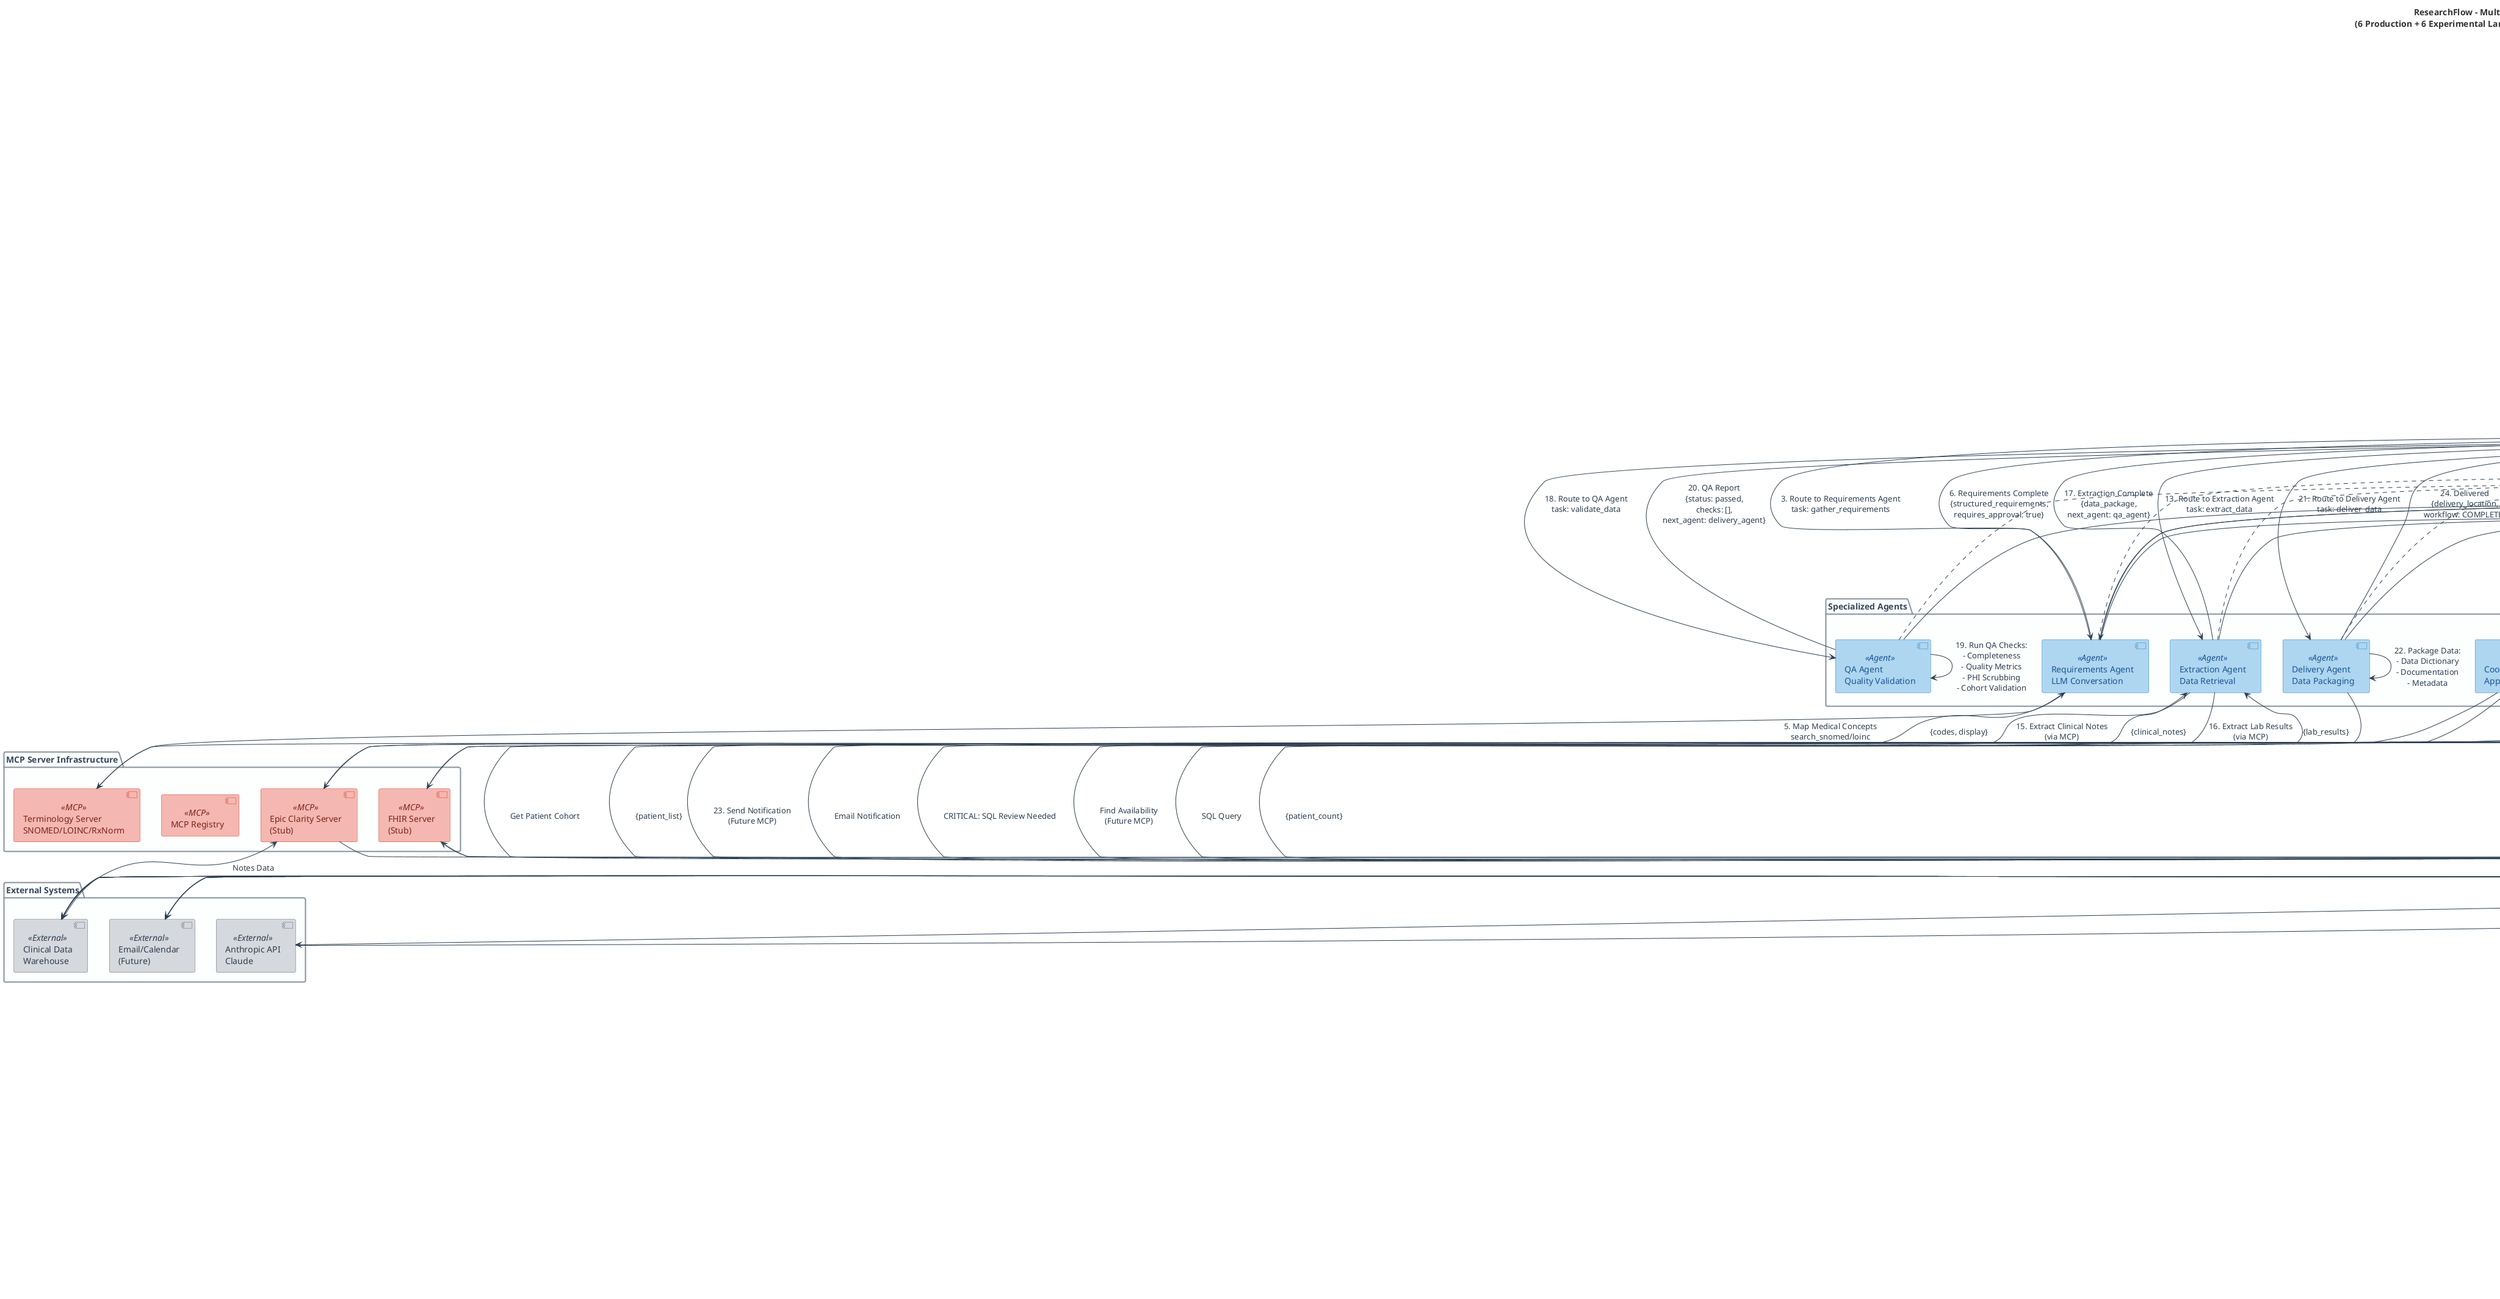 @startuml ResearchFlow Architecture

title ResearchFlow - Multi-Agent System Architecture & Data Flow\n(6 Production + 6 Experimental LangChain Agents | LangGraph Migration 75% Complete)

' Clean, readable theme with white background
skinparam BackgroundColor white
skinparam DefaultFontColor #333333
skinparam ArrowColor #2C3E50
skinparam ArrowFontColor #2C3E50

' Define high-contrast readable colors
skinparam component {
    BackgroundColor<<Agent>> #AED6F1
    BorderColor<<Agent>> #2E86C1
    FontColor<<Agent>> #1A5490

    BackgroundColor<<Orchestrator>> #F9E79F
    BorderColor<<Orchestrator>> #D4AC0D
    FontColor<<Orchestrator>> #7D6608

    BackgroundColor<<Database>> #ABEBC6
    BorderColor<<Database>> #27AE60
    FontColor<<Database>> #186A3B

    BackgroundColor<<MCP>> #F5B7B1
    BorderColor<<MCP>> #CB4335
    FontColor<<MCP>> #7B241C

    BackgroundColor<<UI>> #D7BDE2
    BorderColor<<UI>> #8E44AD
    FontColor<<UI>> #512E5F

    BackgroundColor<<External>> #D5D8DC
    BorderColor<<External>> #5D6D7E
    FontColor<<External>> #2C3E50
}

' Database styling
skinparam database {
    BackgroundColor #ABEBC6
    BorderColor #27AE60
    FontColor #186A3B
}

' Package styling for better grouping
skinparam package {
    BackgroundColor #FDFEFE
    BorderColor #85929E
    FontColor #34495E
    BorderThickness 2
}

' Note styling
skinparam note {
    BackgroundColor #FEF9E7
    BorderColor #F39C12
    FontColor #7D6608
}

' Legend styling
skinparam legend {
    BackgroundColor white
    BorderColor #BDC3C7
    FontColor #2C3E50
}

' UI Layer
package "User Interfaces" {
    component [Researcher Portal\n(Streamlit)] as ResearcherUI <<UI>>
    component [Admin Dashboard\n(Streamlit)] as AdminUI <<UI>>
}

' Orchestration Layer
package "Orchestration Layer" {
    component [ResearchRequestOrchestrator\nA2A Communication + LangGraph StateGraph] as Orchestrator <<Orchestrator>>
    component [WorkflowEngine\n23 States (75% LangGraph)] as WorkflowEngine <<Orchestrator>>
    component [Agent Adapter\nBaseAgent Compatibility] as AgentAdapter <<Orchestrator>>
    component [Approval Bridge\nHuman-in-Loop Sync] as ApprovalBridge <<Orchestrator>>
    component [Request Facade\nUI Compatibility Layer] as RequestFacade <<Orchestrator>>
}

' Agent Layer
package "Specialized Agents" {
    component [Requirements Agent\nLLM Conversation] as ReqAgent <<Agent>>
    component [Phenotype Agent\nSQL Generation] as PhenoAgent <<Agent>>
    component [Calendar Agent\nMeeting Scheduling] as CalAgent <<Agent>>
    component [Extraction Agent\nData Retrieval] as ExtAgent <<Agent>>
    component [QA Agent\nQuality Validation] as QAAgent <<Agent>>
    component [Delivery Agent\nData Packaging] as DelAgent <<Agent>>
    component [Coordinator Agent\nApproval Orchestration] as CoordAgent <<Agent>>
}

' Services & Utilities
package "Services & Utilities" {
    component [LLM Client\nClaude API] as LLM
    component [SQL Generator\nSQL-on-FHIR] as SQLGen
    component [SQL Adapter\nDatabase Access] as SQLAdapter
    component [Approval Service\nHuman-in-Loop] as ApprovalService
}

' MCP Infrastructure
package "MCP Server Infrastructure" {
    component [MCP Registry] as MCPRegistry <<MCP>>
    component [Terminology Server\nSNOMED/LOINC/RxNorm] as TermServer <<MCP>>
    component [Epic Clarity Server\n(Stub)] as EpicServer <<MCP>>
    component [FHIR Server\n(Stub)] as FHIRServer <<MCP>>
}

' Database Layer
package "Database Layer" {
    database "PostgreSQL/SQLite" as DB <<Database>> {
        component [ResearchRequest]
        component [RequirementsData]
        component [FeasibilityReport]
        component [AgentExecution]
        component [Escalation]
        component [DataDelivery]
        component [Approval]
        component [Checkpoints\n(LangGraph)]
    }
}

' Lambda Architecture Layer
package "Lambda Architecture (Complete)" {
    component [MaterializedViewRunner\nBatch Layer (5-15ms)] as BatchLayer <<Database>>
    component [SpeedLayerRunner\nRedis Cache (<1 min)] as SpeedLayer <<Database>>
    component [HybridRunner\nServing Layer (Smart Merge)] as ServingLayer <<Database>>
}

' External Systems
package "External Systems" {
    component [Anthropic API\nClaude] as AnthropicAPI <<External>>
    component [Clinical Data\nWarehouse] as CDW <<External>>
    component [Email/Calendar\n(Future)] as EmailCal <<External>>
}

' ========================================
' DATA FLOW - Request Submission
' ========================================

ResearcherUI -down-> Orchestrator : "1. Submit Request\n{researcher_request,\nresearcher_info}"
note right of ResearcherUI
  User enters:
  - Name, Email, IRB
  - Natural language request
end note

Orchestrator -down-> WorkflowEngine : "2. Initialize Workflow\nState: NEW_REQUEST"
WorkflowEngine -right-> DB : "Save Request"

Orchestrator -down-> ReqAgent : "3. Route to Requirements Agent\ntask: gather_requirements"

' ========================================
' DATA FLOW - Requirements Gathering
' ========================================

ReqAgent -right-> LLM : "4. Extract Requirements\n{conversation_history}"
LLM -right-> AnthropicAPI : "API Call"
AnthropicAPI -left-> LLM : "Structured JSON"
LLM -left-> ReqAgent : "{requirements,\ncompleteness_score,\nnext_question}"

ReqAgent -down-> TermServer : "5. Map Medical Concepts\nsearch_snomed/loinc"
TermServer -up-> ReqAgent : "{codes, display}"

ReqAgent -up-> Orchestrator : "6. Requirements Complete\n{structured_requirements,\nrequires_approval: true}"
ReqAgent -right-> DB : "Save Requirements"

Orchestrator -down-> ApprovalService : "6a. Create Approval Request\ntype: requirements"
ApprovalService -right-> DB : "Save Approval"
ApprovalService -up-> Orchestrator : "{approval_id}"

Orchestrator -down-> CoordAgent : "6b. Notify Informatician\ntask: send_approval_email"
CoordAgent -right-> EmailCal : "Email Notification"

note right of ReqAgent
  State: REQUIREMENTS_GATHERING
  ↓
  State: REQUIREMENTS_REVIEW
  (HUMAN APPROVAL GATE)
  ↓
  State: REQUIREMENTS_COMPLETE
end note

' ========================================
' DATA FLOW - Phenotype Validation
' ========================================

Orchestrator -down-> PhenoAgent : "7. Route to Phenotype Agent\ntask: validate_feasibility"

PhenoAgent -right-> SQLGen : "8. Generate SQL\n{inclusion_criteria,\nexclusion_criteria}"
SQLGen -down-> PhenoAgent : "SELECT ... SQL query"

PhenoAgent -down-> SQLAdapter : "9. Execute COUNT query"
SQLAdapter -down-> CDW : "SQL Query"
CDW -up-> SQLAdapter : "{patient_count}"
SQLAdapter -up-> PhenoAgent : "estimated_cohort_size"

PhenoAgent -up-> Orchestrator : "10. Feasibility Report\n{feasible: true,\nestimated_count,\nrequires_approval: true}"
PhenoAgent -left-> DB : "Save Feasibility"

Orchestrator -down-> ApprovalService : "10a. Create SQL Approval\ntype: phenotype_sql (CRITICAL)"
ApprovalService -right-> DB : "Save SQL Approval"
ApprovalService -up-> Orchestrator : "{approval_id}"

Orchestrator -down-> CoordAgent : "10b. Notify Informatician\ntask: send_sql_review_email"
CoordAgent -right-> EmailCal : "CRITICAL: SQL Review Needed"

note right of PhenoAgent
  State: FEASIBILITY_VALIDATION
  ↓
  State: PHENOTYPE_REVIEW
  (CRITICAL SQL APPROVAL GATE)
  ↓
  State: FEASIBLE (or NOT_FEASIBLE)
end note

' ========================================
' DATA FLOW - Calendar & Extraction
' ========================================

Orchestrator -down-> CalAgent : "11. Route to Calendar Agent\ntask: schedule_kickoff"

CalAgent -right-> EmailCal : "Find Availability\n(Future MCP)"
CalAgent -up-> Orchestrator : "12. Meeting Scheduled\n{meeting_details,\nnext_agent: extraction_agent}"

note right of CalAgent
  State: SCHEDULE_KICKOFF
  ↓
  State: KICKOFF_COMPLETE
end note

Orchestrator -down-> ExtAgent : "13. Route to Extraction Agent\ntask: extract_data"

ExtAgent -down-> SQLAdapter : "14. Execute Phenotype SQL"
SQLAdapter -down-> CDW : "Get Patient Cohort"
CDW -up-> SQLAdapter : "{patient_list}"

ExtAgent -right-> EpicServer : "15. Extract Clinical Notes\n(via MCP)"
ExtAgent -right-> FHIRServer : "16. Extract Lab Results\n(via MCP)"

EpicServer -down-> CDW : "Query Data"
FHIRServer -down-> CDW : "Query Data"

CDW -up-> EpicServer : "Notes Data"
CDW -up-> FHIRServer : "Lab Data"

EpicServer -left-> ExtAgent : "{clinical_notes}"
FHIRServer -left-> ExtAgent : "{lab_results}"

ExtAgent -up-> Orchestrator : "17. Extraction Complete\n{data_package,\nnext_agent: qa_agent}"

note right of ExtAgent
  State: DATA_EXTRACTION
  ↓
  State: EXTRACTION_COMPLETE
end note

' ========================================
' DATA FLOW - QA & Delivery
' ========================================

Orchestrator -down-> QAAgent : "18. Route to QA Agent\ntask: validate_data"

QAAgent -down-> QAAgent : "19. Run QA Checks:\n- Completeness\n- Quality Metrics\n- PHI Scrubbing\n- Cohort Validation"

QAAgent -up-> Orchestrator : "20. QA Report\n{status: passed,\nchecks: [],\nnext_agent: delivery_agent}"
QAAgent -left-> DB : "Save QA Results"

note right of QAAgent
  State: QA_VALIDATION
  ↓
  State: QA_PASSED (or QA_FAILED)
end note

Orchestrator -down-> DelAgent : "21. Route to Delivery Agent\ntask: deliver_data"

DelAgent -down-> DelAgent : "22. Package Data:\n- Data Dictionary\n- Documentation\n- Metadata"

DelAgent -right-> EmailCal : "23. Send Notification\n(Future MCP)"
DelAgent -left-> DB : "Save Delivery Record"

DelAgent -up-> Orchestrator : "24. Delivered\n{delivery_location,\nworkflow: COMPLETE}"

note right of DelAgent
  State: DATA_DELIVERY
  ↓
  State: DELIVERED
  ↓
  State: COMPLETE
end note

' ========================================
' DATA FLOW - Monitoring & Approval Review
' ========================================

Orchestrator -up-> AdminUI : "Real-time Status Updates"
Orchestrator -up-> ResearcherUI : "Request Progress"

AdminUI -down-> Orchestrator : "Get Agent Metrics"
AdminUI -down-> ApprovalService : "Get Pending Approvals"
ResearcherUI -down-> Orchestrator : "Get Request Status"

ApprovalService -right-> DB : "Query Approvals"
DB -up-> ApprovalService : "Approval List"
ApprovalService -up-> AdminUI : "Pending Approvals"

AdminUI -down-> ApprovalService : "Approve/Reject/Modify"
ApprovalService -down-> Orchestrator : "Continue Workflow"

DB -up-> AdminUI : "Escalations, Metrics"
DB -up-> ResearcherUI : "Request Details"

' ========================================
' Error Handling & Escalation
' ========================================

note as N1
  **LangGraph Migration (Sprint 6.5 - 75% Complete):**
  - StateGraph with 23 states (15 main + 5 approval + 3 terminal)
  - AsyncSqliteSaver for checkpointing
  - Agent Adapter: BaseAgent compatibility (400 LOC, 24/24 tests)
  - Approval Bridge: Human-in-loop sync (500 LOC, 24/24 tests)
  - Request Facade: UI compatibility layer (700 LOC)
  - Pending: Streamlit UI integration

  **Error Handling & Approvals:**
  1. Agent fails after 3 retries
  2. Escalate to human review
  3. Save to Escalation table
  4. Show in Admin Dashboard
  5. State → HUMAN_REVIEW

  **Approval Workflow:**
  1. Agent requests approval
  2. Create approval record (DB)
  3. Notify informatician/admin
  4. Wait for human decision
  5. Timeout → auto-escalate
  6. Approved → continue workflow
  7. Rejected → return to agent
end note

' ========================================
' Legend
' ========================================

legend right
  |<#AED6F1> Agent |
  |<#F9E79F> Orchestrator |
  |<#ABEBC6> Database |
  |<#F5B7B1> MCP Server |
  |<#D7BDE2> User Interface |
  |<#D5D8DC> External System |

  **Data Flow Sequence:**
  1-6:   Requirements Gathering (LLM)
  6a-6b: Requirements Approval Gate
  7-10:  Phenotype Validation (SQL)
  10a-10b: SQL Approval Gate (CRITICAL)
  11-12: Calendar Scheduling
  13-17: Data Extraction (Multi-source)
  18-20: Quality Assurance
  21-24: Data Delivery

  **Human Approval Gates:**
  - Requirements Review (24h timeout)
  - SQL Review (24h timeout, CRITICAL)
  - Extraction Approval (12h timeout)
  - QA Review (24h timeout)
  - Scope Changes (48h timeout)
endlegend

@enduml
